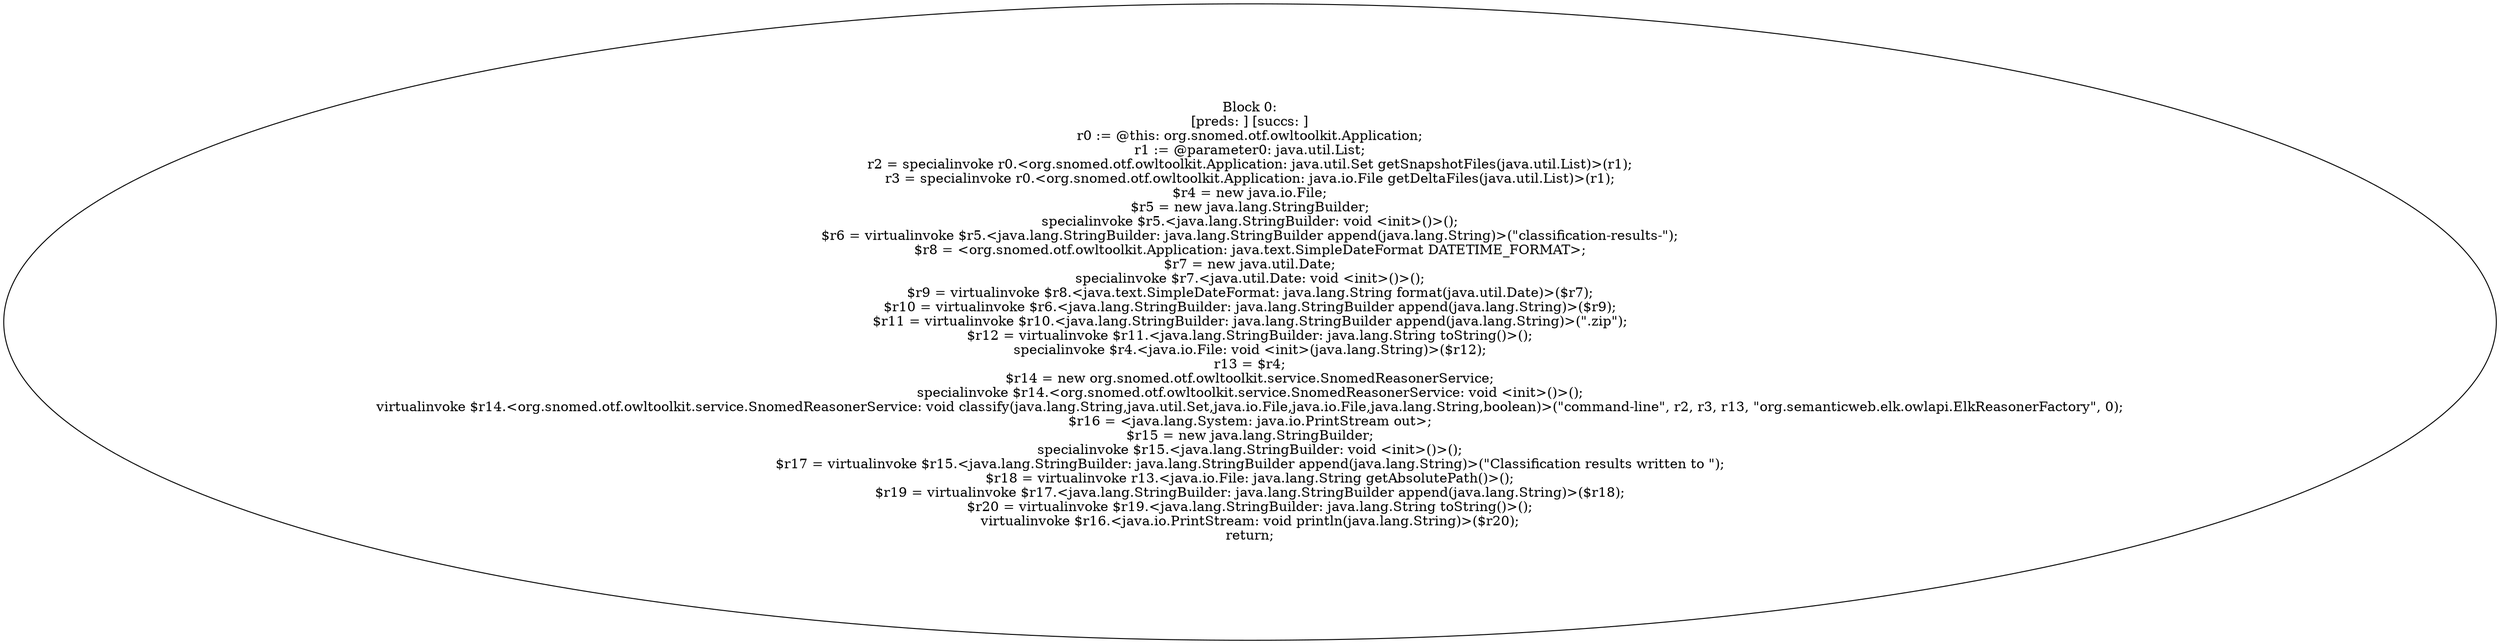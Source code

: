 digraph "unitGraph" {
    "Block 0:
[preds: ] [succs: ]
r0 := @this: org.snomed.otf.owltoolkit.Application;
r1 := @parameter0: java.util.List;
r2 = specialinvoke r0.<org.snomed.otf.owltoolkit.Application: java.util.Set getSnapshotFiles(java.util.List)>(r1);
r3 = specialinvoke r0.<org.snomed.otf.owltoolkit.Application: java.io.File getDeltaFiles(java.util.List)>(r1);
$r4 = new java.io.File;
$r5 = new java.lang.StringBuilder;
specialinvoke $r5.<java.lang.StringBuilder: void <init>()>();
$r6 = virtualinvoke $r5.<java.lang.StringBuilder: java.lang.StringBuilder append(java.lang.String)>(\"classification-results-\");
$r8 = <org.snomed.otf.owltoolkit.Application: java.text.SimpleDateFormat DATETIME_FORMAT>;
$r7 = new java.util.Date;
specialinvoke $r7.<java.util.Date: void <init>()>();
$r9 = virtualinvoke $r8.<java.text.SimpleDateFormat: java.lang.String format(java.util.Date)>($r7);
$r10 = virtualinvoke $r6.<java.lang.StringBuilder: java.lang.StringBuilder append(java.lang.String)>($r9);
$r11 = virtualinvoke $r10.<java.lang.StringBuilder: java.lang.StringBuilder append(java.lang.String)>(\".zip\");
$r12 = virtualinvoke $r11.<java.lang.StringBuilder: java.lang.String toString()>();
specialinvoke $r4.<java.io.File: void <init>(java.lang.String)>($r12);
r13 = $r4;
$r14 = new org.snomed.otf.owltoolkit.service.SnomedReasonerService;
specialinvoke $r14.<org.snomed.otf.owltoolkit.service.SnomedReasonerService: void <init>()>();
virtualinvoke $r14.<org.snomed.otf.owltoolkit.service.SnomedReasonerService: void classify(java.lang.String,java.util.Set,java.io.File,java.io.File,java.lang.String,boolean)>(\"command-line\", r2, r3, r13, \"org.semanticweb.elk.owlapi.ElkReasonerFactory\", 0);
$r16 = <java.lang.System: java.io.PrintStream out>;
$r15 = new java.lang.StringBuilder;
specialinvoke $r15.<java.lang.StringBuilder: void <init>()>();
$r17 = virtualinvoke $r15.<java.lang.StringBuilder: java.lang.StringBuilder append(java.lang.String)>(\"Classification results written to \");
$r18 = virtualinvoke r13.<java.io.File: java.lang.String getAbsolutePath()>();
$r19 = virtualinvoke $r17.<java.lang.StringBuilder: java.lang.StringBuilder append(java.lang.String)>($r18);
$r20 = virtualinvoke $r19.<java.lang.StringBuilder: java.lang.String toString()>();
virtualinvoke $r16.<java.io.PrintStream: void println(java.lang.String)>($r20);
return;
"
}
